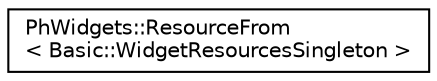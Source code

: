 digraph "Graphical Class Hierarchy"
{
  edge [fontname="Helvetica",fontsize="10",labelfontname="Helvetica",labelfontsize="10"];
  node [fontname="Helvetica",fontsize="10",shape=record];
  rankdir="LR";
  Node0 [label="PhWidgets::ResourceFrom\l\< Basic::WidgetResourcesSingleton \>",height=0.2,width=0.4,color="black", fillcolor="white", style="filled",URL="$struct_ph_widgets_1_1_resource_from.html"];
}
